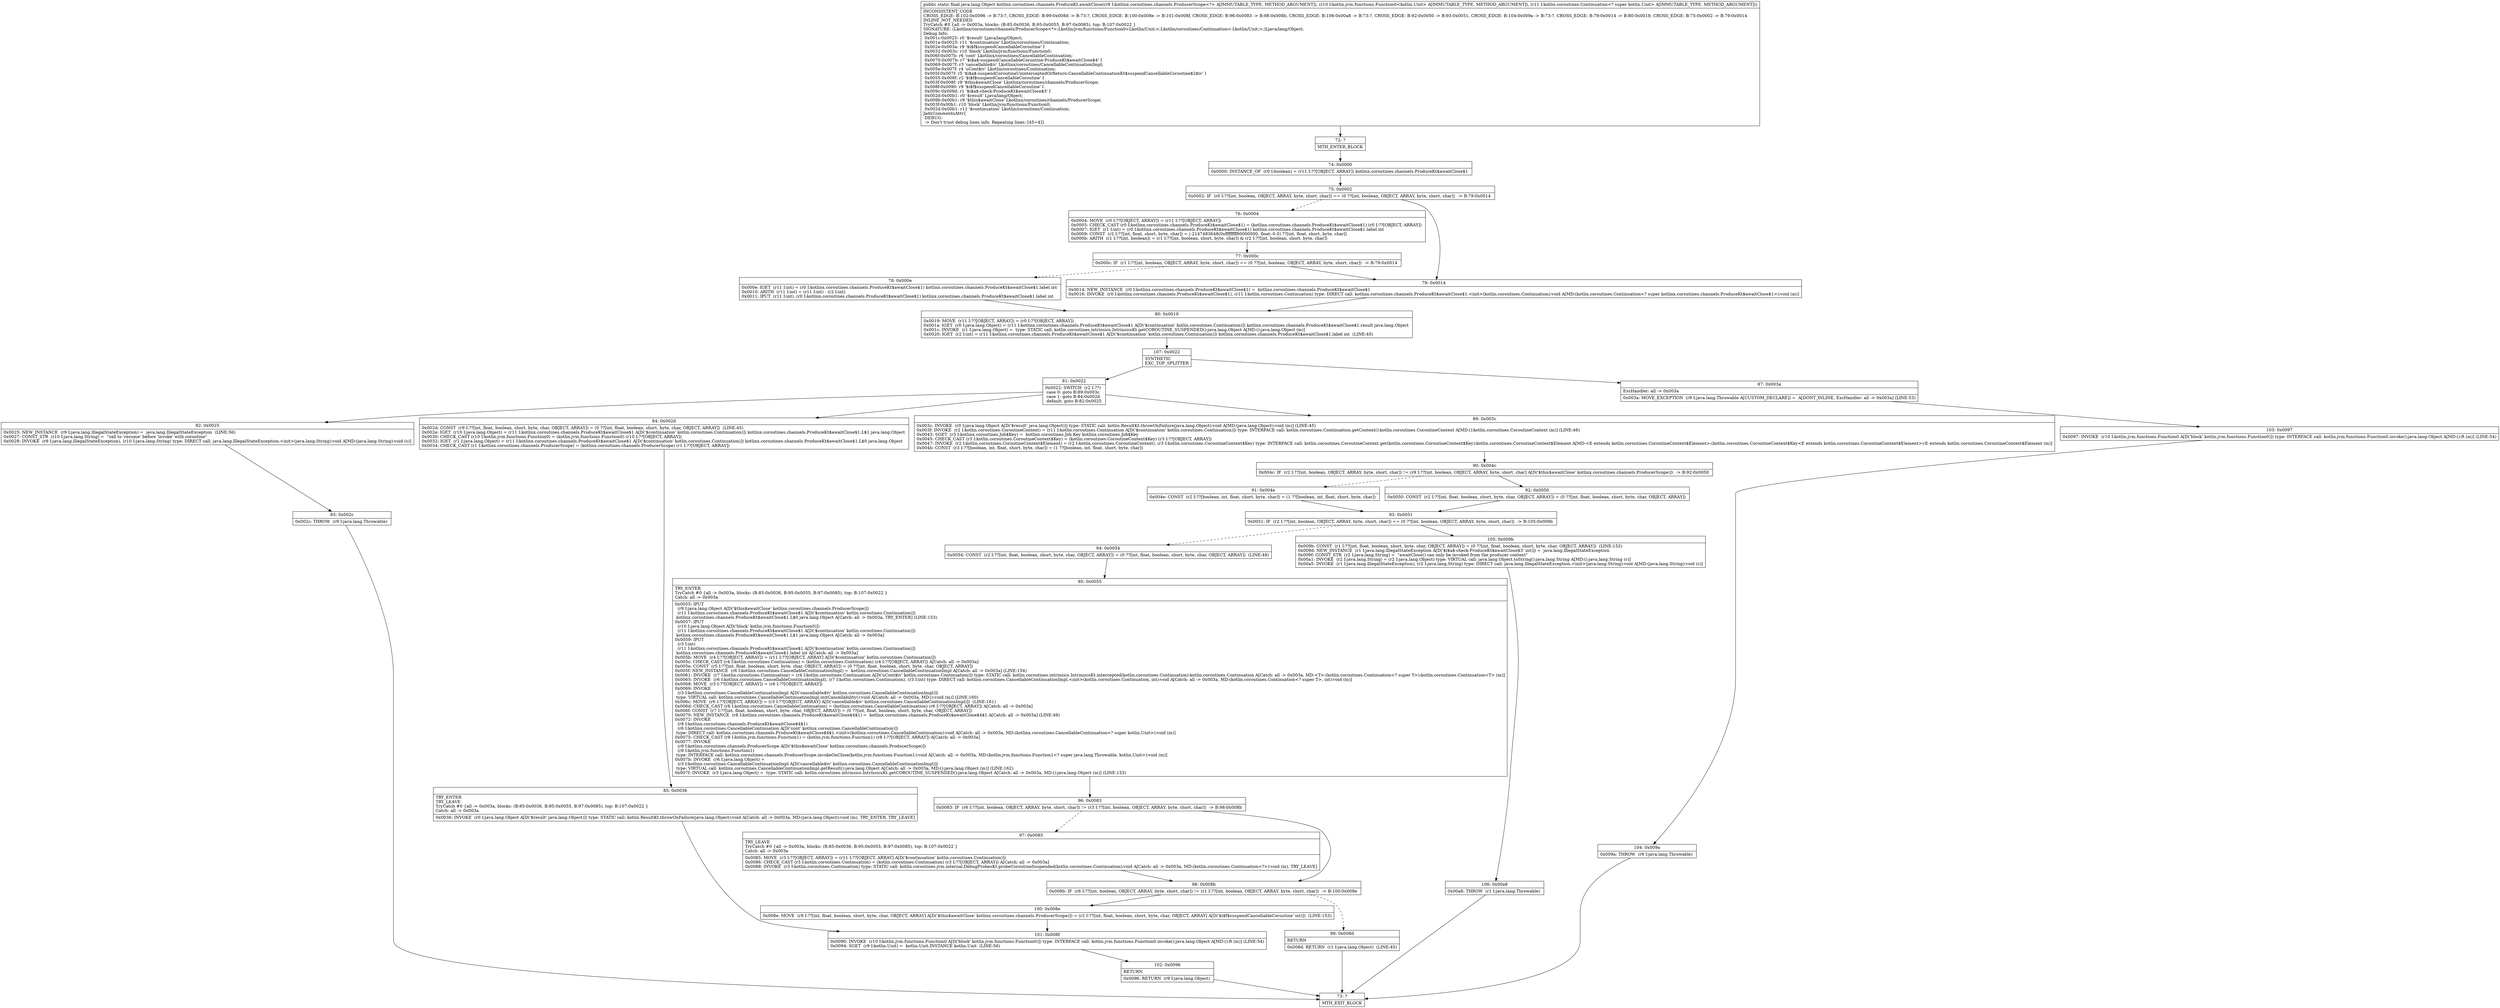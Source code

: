digraph "CFG forkotlinx.coroutines.channels.ProduceKt.awaitClose(Lkotlinx\/coroutines\/channels\/ProducerScope;Lkotlin\/jvm\/functions\/Function0;Lkotlin\/coroutines\/Continuation;)Ljava\/lang\/Object;" {
Node_72 [shape=record,label="{72\:\ ?|MTH_ENTER_BLOCK\l}"];
Node_74 [shape=record,label="{74\:\ 0x0000|0x0000: INSTANCE_OF  (r0 I:boolean) = (r11 I:??[OBJECT, ARRAY]) kotlinx.coroutines.channels.ProduceKt$awaitClose$1 \l}"];
Node_75 [shape=record,label="{75\:\ 0x0002|0x0002: IF  (r0 I:??[int, boolean, OBJECT, ARRAY, byte, short, char]) == (0 ??[int, boolean, OBJECT, ARRAY, byte, short, char])  \-\> B:79:0x0014 \l}"];
Node_76 [shape=record,label="{76\:\ 0x0004|0x0004: MOVE  (r0 I:??[OBJECT, ARRAY]) = (r11 I:??[OBJECT, ARRAY]) \l0x0005: CHECK_CAST (r0 I:kotlinx.coroutines.channels.ProduceKt$awaitClose$1) = (kotlinx.coroutines.channels.ProduceKt$awaitClose$1) (r0 I:??[OBJECT, ARRAY]) \l0x0007: IGET  (r1 I:int) = (r0 I:kotlinx.coroutines.channels.ProduceKt$awaitClose$1) kotlinx.coroutines.channels.ProduceKt$awaitClose$1.label int \l0x0009: CONST  (r2 I:??[int, float, short, byte, char]) = (\-2147483648(0xffffffff80000000, float:\-0.0) ??[int, float, short, byte, char]) \l0x000b: ARITH  (r1 I:??[int, boolean]) = (r1 I:??[int, boolean, short, byte, char]) & (r2 I:??[int, boolean, short, byte, char]) \l}"];
Node_77 [shape=record,label="{77\:\ 0x000c|0x000c: IF  (r1 I:??[int, boolean, OBJECT, ARRAY, byte, short, char]) == (0 ??[int, boolean, OBJECT, ARRAY, byte, short, char])  \-\> B:79:0x0014 \l}"];
Node_78 [shape=record,label="{78\:\ 0x000e|0x000e: IGET  (r11 I:int) = (r0 I:kotlinx.coroutines.channels.ProduceKt$awaitClose$1) kotlinx.coroutines.channels.ProduceKt$awaitClose$1.label int \l0x0010: ARITH  (r11 I:int) = (r11 I:int) \- (r2 I:int) \l0x0011: IPUT  (r11 I:int), (r0 I:kotlinx.coroutines.channels.ProduceKt$awaitClose$1) kotlinx.coroutines.channels.ProduceKt$awaitClose$1.label int \l}"];
Node_80 [shape=record,label="{80\:\ 0x0019|0x0019: MOVE  (r11 I:??[OBJECT, ARRAY]) = (r0 I:??[OBJECT, ARRAY]) \l0x001a: IGET  (r0 I:java.lang.Object) = (r11 I:kotlinx.coroutines.channels.ProduceKt$awaitClose$1 A[D('$continuation' kotlin.coroutines.Continuation)]) kotlinx.coroutines.channels.ProduceKt$awaitClose$1.result java.lang.Object \l0x001c: INVOKE  (r1 I:java.lang.Object) =  type: STATIC call: kotlin.coroutines.intrinsics.IntrinsicsKt.getCOROUTINE_SUSPENDED():java.lang.Object A[MD:():java.lang.Object (m)]\l0x0020: IGET  (r2 I:int) = (r11 I:kotlinx.coroutines.channels.ProduceKt$awaitClose$1 A[D('$continuation' kotlin.coroutines.Continuation)]) kotlinx.coroutines.channels.ProduceKt$awaitClose$1.label int  (LINE:45)\l}"];
Node_107 [shape=record,label="{107\:\ 0x0022|SYNTHETIC\lEXC_TOP_SPLITTER\l}"];
Node_81 [shape=record,label="{81\:\ 0x0022|0x0022: SWITCH  (r2 I:??)\l case 0: goto B:89:0x003c\l case 1: goto B:84:0x002d\l default: goto B:82:0x0025 \l}"];
Node_82 [shape=record,label="{82\:\ 0x0025|0x0025: NEW_INSTANCE  (r9 I:java.lang.IllegalStateException) =  java.lang.IllegalStateException  (LINE:56)\l0x0027: CONST_STR  (r10 I:java.lang.String) =  \"call to 'resume' before 'invoke' with coroutine\" \l0x0029: INVOKE  (r9 I:java.lang.IllegalStateException), (r10 I:java.lang.String) type: DIRECT call: java.lang.IllegalStateException.\<init\>(java.lang.String):void A[MD:(java.lang.String):void (c)]\l}"];
Node_83 [shape=record,label="{83\:\ 0x002c|0x002c: THROW  (r9 I:java.lang.Throwable) \l}"];
Node_73 [shape=record,label="{73\:\ ?|MTH_EXIT_BLOCK\l}"];
Node_84 [shape=record,label="{84\:\ 0x002d|0x002d: CONST  (r9 I:??[int, float, boolean, short, byte, char, OBJECT, ARRAY]) = (0 ??[int, float, boolean, short, byte, char, OBJECT, ARRAY])  (LINE:45)\l0x002e: IGET  (r10 I:java.lang.Object) = (r11 I:kotlinx.coroutines.channels.ProduceKt$awaitClose$1 A[D('$continuation' kotlin.coroutines.Continuation)]) kotlinx.coroutines.channels.ProduceKt$awaitClose$1.L$1 java.lang.Object \l0x0030: CHECK_CAST (r10 I:kotlin.jvm.functions.Function0) = (kotlin.jvm.functions.Function0) (r10 I:??[OBJECT, ARRAY]) \l0x0032: IGET  (r1 I:java.lang.Object) = (r11 I:kotlinx.coroutines.channels.ProduceKt$awaitClose$1 A[D('$continuation' kotlin.coroutines.Continuation)]) kotlinx.coroutines.channels.ProduceKt$awaitClose$1.L$0 java.lang.Object \l0x0034: CHECK_CAST (r1 I:kotlinx.coroutines.channels.ProducerScope) = (kotlinx.coroutines.channels.ProducerScope) (r1 I:??[OBJECT, ARRAY]) \l}"];
Node_85 [shape=record,label="{85\:\ 0x0036|TRY_ENTER\lTRY_LEAVE\lTryCatch #0 \{all \-\> 0x003a, blocks: (B:85:0x0036, B:95:0x0055, B:97:0x0085), top: B:107:0x0022 \}\lCatch: all \-\> 0x003a\l|0x0036: INVOKE  (r0 I:java.lang.Object A[D('$result' java.lang.Object)]) type: STATIC call: kotlin.ResultKt.throwOnFailure(java.lang.Object):void A[Catch: all \-\> 0x003a, MD:(java.lang.Object):void (m), TRY_ENTER, TRY_LEAVE]\l}"];
Node_101 [shape=record,label="{101\:\ 0x008f|0x0090: INVOKE  (r10 I:kotlin.jvm.functions.Function0 A[D('block' kotlin.jvm.functions.Function0)]) type: INTERFACE call: kotlin.jvm.functions.Function0.invoke():java.lang.Object A[MD:():R (m)] (LINE:54)\l0x0094: SGET  (r9 I:kotlin.Unit) =  kotlin.Unit.INSTANCE kotlin.Unit  (LINE:56)\l}"];
Node_102 [shape=record,label="{102\:\ 0x0096|RETURN\l|0x0096: RETURN  (r9 I:java.lang.Object) \l}"];
Node_89 [shape=record,label="{89\:\ 0x003c|0x003c: INVOKE  (r0 I:java.lang.Object A[D('$result' java.lang.Object)]) type: STATIC call: kotlin.ResultKt.throwOnFailure(java.lang.Object):void A[MD:(java.lang.Object):void (m)] (LINE:45)\l0x003f: INVOKE  (r2 I:kotlin.coroutines.CoroutineContext) = (r11 I:kotlin.coroutines.Continuation A[D('$continuation' kotlin.coroutines.Continuation)]) type: INTERFACE call: kotlin.coroutines.Continuation.getContext():kotlin.coroutines.CoroutineContext A[MD:():kotlin.coroutines.CoroutineContext (m)] (LINE:46)\l0x0043: SGET  (r3 I:kotlinx.coroutines.Job$Key) =  kotlinx.coroutines.Job.Key kotlinx.coroutines.Job$Key \l0x0045: CHECK_CAST (r3 I:kotlin.coroutines.CoroutineContext$Key) = (kotlin.coroutines.CoroutineContext$Key) (r3 I:??[OBJECT, ARRAY]) \l0x0047: INVOKE  (r2 I:kotlin.coroutines.CoroutineContext$Element) = (r2 I:kotlin.coroutines.CoroutineContext), (r3 I:kotlin.coroutines.CoroutineContext$Key) type: INTERFACE call: kotlin.coroutines.CoroutineContext.get(kotlin.coroutines.CoroutineContext$Key):kotlin.coroutines.CoroutineContext$Element A[MD:\<E extends kotlin.coroutines.CoroutineContext$Element\>:(kotlin.coroutines.CoroutineContext$Key\<E extends kotlin.coroutines.CoroutineContext$Element\>):E extends kotlin.coroutines.CoroutineContext$Element (m)]\l0x004b: CONST  (r3 I:??[boolean, int, float, short, byte, char]) = (1 ??[boolean, int, float, short, byte, char]) \l}"];
Node_90 [shape=record,label="{90\:\ 0x004c|0x004c: IF  (r2 I:??[int, boolean, OBJECT, ARRAY, byte, short, char]) != (r9 I:??[int, boolean, OBJECT, ARRAY, byte, short, char] A[D('$this$awaitClose' kotlinx.coroutines.channels.ProducerScope)])  \-\> B:92:0x0050 \l}"];
Node_91 [shape=record,label="{91\:\ 0x004e|0x004e: CONST  (r2 I:??[boolean, int, float, short, byte, char]) = (1 ??[boolean, int, float, short, byte, char]) \l}"];
Node_93 [shape=record,label="{93\:\ 0x0051|0x0051: IF  (r2 I:??[int, boolean, OBJECT, ARRAY, byte, short, char]) == (0 ??[int, boolean, OBJECT, ARRAY, byte, short, char])  \-\> B:105:0x009b \l}"];
Node_94 [shape=record,label="{94\:\ 0x0054|0x0054: CONST  (r2 I:??[int, float, boolean, short, byte, char, OBJECT, ARRAY]) = (0 ??[int, float, boolean, short, byte, char, OBJECT, ARRAY])  (LINE:48)\l}"];
Node_95 [shape=record,label="{95\:\ 0x0055|TRY_ENTER\lTryCatch #0 \{all \-\> 0x003a, blocks: (B:85:0x0036, B:95:0x0055, B:97:0x0085), top: B:107:0x0022 \}\lCatch: all \-\> 0x003a\l|0x0055: IPUT  \l  (r9 I:java.lang.Object A[D('$this$awaitClose' kotlinx.coroutines.channels.ProducerScope)])\l  (r11 I:kotlinx.coroutines.channels.ProduceKt$awaitClose$1 A[D('$continuation' kotlin.coroutines.Continuation)])\l kotlinx.coroutines.channels.ProduceKt$awaitClose$1.L$0 java.lang.Object A[Catch: all \-\> 0x003a, TRY_ENTER] (LINE:153)\l0x0057: IPUT  \l  (r10 I:java.lang.Object A[D('block' kotlin.jvm.functions.Function0)])\l  (r11 I:kotlinx.coroutines.channels.ProduceKt$awaitClose$1 A[D('$continuation' kotlin.coroutines.Continuation)])\l kotlinx.coroutines.channels.ProduceKt$awaitClose$1.L$1 java.lang.Object A[Catch: all \-\> 0x003a]\l0x0059: IPUT  \l  (r3 I:int)\l  (r11 I:kotlinx.coroutines.channels.ProduceKt$awaitClose$1 A[D('$continuation' kotlin.coroutines.Continuation)])\l kotlinx.coroutines.channels.ProduceKt$awaitClose$1.label int A[Catch: all \-\> 0x003a]\l0x005b: MOVE  (r4 I:??[OBJECT, ARRAY]) = (r11 I:??[OBJECT, ARRAY] A[D('$continuation' kotlin.coroutines.Continuation)]) \l0x005c: CHECK_CAST (r4 I:kotlin.coroutines.Continuation) = (kotlin.coroutines.Continuation) (r4 I:??[OBJECT, ARRAY]) A[Catch: all \-\> 0x003a]\l0x005e: CONST  (r5 I:??[int, float, boolean, short, byte, char, OBJECT, ARRAY]) = (0 ??[int, float, boolean, short, byte, char, OBJECT, ARRAY]) \l0x005f: NEW_INSTANCE  (r6 I:kotlinx.coroutines.CancellableContinuationImpl) =  kotlinx.coroutines.CancellableContinuationImpl A[Catch: all \-\> 0x003a] (LINE:154)\l0x0061: INVOKE  (r7 I:kotlin.coroutines.Continuation) = (r4 I:kotlin.coroutines.Continuation A[D('uCont$iv' kotlin.coroutines.Continuation)]) type: STATIC call: kotlin.coroutines.intrinsics.IntrinsicsKt.intercepted(kotlin.coroutines.Continuation):kotlin.coroutines.Continuation A[Catch: all \-\> 0x003a, MD:\<T\>:(kotlin.coroutines.Continuation\<? super T\>):kotlin.coroutines.Continuation\<T\> (m)]\l0x0065: INVOKE  (r6 I:kotlinx.coroutines.CancellableContinuationImpl), (r7 I:kotlin.coroutines.Continuation), (r3 I:int) type: DIRECT call: kotlinx.coroutines.CancellableContinuationImpl.\<init\>(kotlin.coroutines.Continuation, int):void A[Catch: all \-\> 0x003a, MD:(kotlin.coroutines.Continuation\<? super T\>, int):void (m)]\l0x0068: MOVE  (r3 I:??[OBJECT, ARRAY]) = (r6 I:??[OBJECT, ARRAY]) \l0x0069: INVOKE  \l  (r3 I:kotlinx.coroutines.CancellableContinuationImpl A[D('cancellable$iv' kotlinx.coroutines.CancellableContinuationImpl)])\l type: VIRTUAL call: kotlinx.coroutines.CancellableContinuationImpl.initCancellability():void A[Catch: all \-\> 0x003a, MD:():void (m)] (LINE:160)\l0x006c: MOVE  (r6 I:??[OBJECT, ARRAY]) = (r3 I:??[OBJECT, ARRAY] A[D('cancellable$iv' kotlinx.coroutines.CancellableContinuationImpl)])  (LINE:161)\l0x006d: CHECK_CAST (r6 I:kotlinx.coroutines.CancellableContinuation) = (kotlinx.coroutines.CancellableContinuation) (r6 I:??[OBJECT, ARRAY]) A[Catch: all \-\> 0x003a]\l0x006f: CONST  (r7 I:??[int, float, boolean, short, byte, char, OBJECT, ARRAY]) = (0 ??[int, float, boolean, short, byte, char, OBJECT, ARRAY]) \l0x0070: NEW_INSTANCE  (r8 I:kotlinx.coroutines.channels.ProduceKt$awaitClose$4$1) =  kotlinx.coroutines.channels.ProduceKt$awaitClose$4$1 A[Catch: all \-\> 0x003a] (LINE:49)\l0x0072: INVOKE  \l  (r8 I:kotlinx.coroutines.channels.ProduceKt$awaitClose$4$1)\l  (r6 I:kotlinx.coroutines.CancellableContinuation A[D('cont' kotlinx.coroutines.CancellableContinuation)])\l type: DIRECT call: kotlinx.coroutines.channels.ProduceKt$awaitClose$4$1.\<init\>(kotlinx.coroutines.CancellableContinuation):void A[Catch: all \-\> 0x003a, MD:(kotlinx.coroutines.CancellableContinuation\<? super kotlin.Unit\>):void (m)]\l0x0075: CHECK_CAST (r8 I:kotlin.jvm.functions.Function1) = (kotlin.jvm.functions.Function1) (r8 I:??[OBJECT, ARRAY]) A[Catch: all \-\> 0x003a]\l0x0077: INVOKE  \l  (r9 I:kotlinx.coroutines.channels.ProducerScope A[D('$this$awaitClose' kotlinx.coroutines.channels.ProducerScope)])\l  (r8 I:kotlin.jvm.functions.Function1)\l type: INTERFACE call: kotlinx.coroutines.channels.ProducerScope.invokeOnClose(kotlin.jvm.functions.Function1):void A[Catch: all \-\> 0x003a, MD:(kotlin.jvm.functions.Function1\<? super java.lang.Throwable, kotlin.Unit\>):void (m)]\l0x007b: INVOKE  (r6 I:java.lang.Object) = \l  (r3 I:kotlinx.coroutines.CancellableContinuationImpl A[D('cancellable$iv' kotlinx.coroutines.CancellableContinuationImpl)])\l type: VIRTUAL call: kotlinx.coroutines.CancellableContinuationImpl.getResult():java.lang.Object A[Catch: all \-\> 0x003a, MD:():java.lang.Object (m)] (LINE:162)\l0x007f: INVOKE  (r3 I:java.lang.Object) =  type: STATIC call: kotlin.coroutines.intrinsics.IntrinsicsKt.getCOROUTINE_SUSPENDED():java.lang.Object A[Catch: all \-\> 0x003a, MD:():java.lang.Object (m)] (LINE:153)\l}"];
Node_96 [shape=record,label="{96\:\ 0x0083|0x0083: IF  (r6 I:??[int, boolean, OBJECT, ARRAY, byte, short, char]) != (r3 I:??[int, boolean, OBJECT, ARRAY, byte, short, char])  \-\> B:98:0x008b \l}"];
Node_97 [shape=record,label="{97\:\ 0x0085|TRY_LEAVE\lTryCatch #0 \{all \-\> 0x003a, blocks: (B:85:0x0036, B:95:0x0055, B:97:0x0085), top: B:107:0x0022 \}\lCatch: all \-\> 0x003a\l|0x0085: MOVE  (r3 I:??[OBJECT, ARRAY]) = (r11 I:??[OBJECT, ARRAY] A[D('$continuation' kotlin.coroutines.Continuation)]) \l0x0086: CHECK_CAST (r3 I:kotlin.coroutines.Continuation) = (kotlin.coroutines.Continuation) (r3 I:??[OBJECT, ARRAY]) A[Catch: all \-\> 0x003a]\l0x0088: INVOKE  (r3 I:kotlin.coroutines.Continuation) type: STATIC call: kotlin.coroutines.jvm.internal.DebugProbesKt.probeCoroutineSuspended(kotlin.coroutines.Continuation):void A[Catch: all \-\> 0x003a, MD:(kotlin.coroutines.Continuation\<?\>):void (m), TRY_LEAVE]\l}"];
Node_98 [shape=record,label="{98\:\ 0x008b|0x008b: IF  (r6 I:??[int, boolean, OBJECT, ARRAY, byte, short, char]) != (r1 I:??[int, boolean, OBJECT, ARRAY, byte, short, char])  \-\> B:100:0x008e \l}"];
Node_99 [shape=record,label="{99\:\ 0x008d|RETURN\l|0x008d: RETURN  (r1 I:java.lang.Object)  (LINE:45)\l}"];
Node_100 [shape=record,label="{100\:\ 0x008e|0x008e: MOVE  (r9 I:??[int, float, boolean, short, byte, char, OBJECT, ARRAY] A[D('$this$awaitClose' kotlinx.coroutines.channels.ProducerScope)]) = (r2 I:??[int, float, boolean, short, byte, char, OBJECT, ARRAY] A[D('$i$f$suspendCancellableCoroutine' int)])  (LINE:153)\l}"];
Node_105 [shape=record,label="{105\:\ 0x009b|0x009b: CONST  (r1 I:??[int, float, boolean, short, byte, char, OBJECT, ARRAY]) = (0 ??[int, float, boolean, short, byte, char, OBJECT, ARRAY])  (LINE:152)\l0x009d: NEW_INSTANCE  (r1 I:java.lang.IllegalStateException A[D('$i$a$\-check\-ProduceKt$awaitClose$3' int)]) =  java.lang.IllegalStateException \l0x009f: CONST_STR  (r2 I:java.lang.String) =  \"awaitClose() can only be invoked from the producer context\" \l0x00a1: INVOKE  (r2 I:java.lang.String) = (r2 I:java.lang.Object) type: VIRTUAL call: java.lang.Object.toString():java.lang.String A[MD:():java.lang.String (c)]\l0x00a5: INVOKE  (r1 I:java.lang.IllegalStateException), (r2 I:java.lang.String) type: DIRECT call: java.lang.IllegalStateException.\<init\>(java.lang.String):void A[MD:(java.lang.String):void (c)]\l}"];
Node_106 [shape=record,label="{106\:\ 0x00a8|0x00a8: THROW  (r1 I:java.lang.Throwable) \l}"];
Node_92 [shape=record,label="{92\:\ 0x0050|0x0050: CONST  (r2 I:??[int, float, boolean, short, byte, char, OBJECT, ARRAY]) = (0 ??[int, float, boolean, short, byte, char, OBJECT, ARRAY]) \l}"];
Node_87 [shape=record,label="{87\:\ 0x003a|ExcHandler: all \-\> 0x003a\l|0x003a: MOVE_EXCEPTION  (r9 I:java.lang.Throwable A[CUSTOM_DECLARE]) =  A[DONT_INLINE, ExcHandler: all \-\> 0x003a] (LINE:53)\l}"];
Node_103 [shape=record,label="{103\:\ 0x0097|0x0097: INVOKE  (r10 I:kotlin.jvm.functions.Function0 A[D('block' kotlin.jvm.functions.Function0)]) type: INTERFACE call: kotlin.jvm.functions.Function0.invoke():java.lang.Object A[MD:():R (m)] (LINE:54)\l}"];
Node_104 [shape=record,label="{104\:\ 0x009a|0x009a: THROW  (r9 I:java.lang.Throwable) \l}"];
Node_79 [shape=record,label="{79\:\ 0x0014|0x0014: NEW_INSTANCE  (r0 I:kotlinx.coroutines.channels.ProduceKt$awaitClose$1) =  kotlinx.coroutines.channels.ProduceKt$awaitClose$1 \l0x0016: INVOKE  (r0 I:kotlinx.coroutines.channels.ProduceKt$awaitClose$1), (r11 I:kotlin.coroutines.Continuation) type: DIRECT call: kotlinx.coroutines.channels.ProduceKt$awaitClose$1.\<init\>(kotlin.coroutines.Continuation):void A[MD:(kotlin.coroutines.Continuation\<? super kotlinx.coroutines.channels.ProduceKt$awaitClose$1\>):void (m)]\l}"];
MethodNode[shape=record,label="{public static final java.lang.Object kotlinx.coroutines.channels.ProduceKt.awaitClose((r9 I:kotlinx.coroutines.channels.ProducerScope\<?\> A[IMMUTABLE_TYPE, METHOD_ARGUMENT]), (r10 I:kotlin.jvm.functions.Function0\<kotlin.Unit\> A[IMMUTABLE_TYPE, METHOD_ARGUMENT]), (r11 I:kotlin.coroutines.Continuation\<? super kotlin.Unit\> A[IMMUTABLE_TYPE, METHOD_ARGUMENT]))  | INCONSISTENT_CODE\lCROSS_EDGE: B:102:0x0096 \-\> B:73:?, CROSS_EDGE: B:99:0x008d \-\> B:73:?, CROSS_EDGE: B:100:0x008e \-\> B:101:0x008f, CROSS_EDGE: B:96:0x0083 \-\> B:98:0x008b, CROSS_EDGE: B:106:0x00a8 \-\> B:73:?, CROSS_EDGE: B:92:0x0050 \-\> B:93:0x0051, CROSS_EDGE: B:104:0x009a \-\> B:73:?, CROSS_EDGE: B:79:0x0014 \-\> B:80:0x0019, CROSS_EDGE: B:75:0x0002 \-\> B:79:0x0014\lINLINE_NOT_NEEDED\lTryCatch #0 \{all \-\> 0x003a, blocks: (B:85:0x0036, B:95:0x0055, B:97:0x0085), top: B:107:0x0022 \}\lSIGNATURE: (Lkotlinx\/coroutines\/channels\/ProducerScope\<*\>;Lkotlin\/jvm\/functions\/Function0\<Lkotlin\/Unit;\>;Lkotlin\/coroutines\/Continuation\<\-Lkotlin\/Unit;\>;)Ljava\/lang\/Object;\lDebug Info:\l  0x001c\-0x0025: r0 '$result' Ljava\/lang\/Object;\l  0x001a\-0x0025: r11 '$continuation' Lkotlin\/coroutines\/Continuation;\l  0x002e\-0x003a: r9 '$i$f$suspendCancellableCoroutine' I\l  0x0032\-0x003c: r10 'block' Lkotlin\/jvm\/functions\/Function0;\l  0x006f\-0x007b: r6 'cont' Lkotlinx\/coroutines\/CancellableContinuation;\l  0x0070\-0x007b: r7 '$i$a$\-suspendCancellableCoroutine\-ProduceKt$awaitClose$4' I\l  0x0069\-0x007f: r3 'cancellable$iv' Lkotlinx\/coroutines\/CancellableContinuationImpl;\l  0x005e\-0x007f: r4 'uCont$iv' Lkotlin\/coroutines\/Continuation;\l  0x005f\-0x007f: r5 '$i$a$\-suspendCoroutineUninterceptedOrReturn\-CancellableContinuationKt$suspendCancellableCoroutine$2$iv' I\l  0x0055\-0x008f: r2 '$i$f$suspendCancellableCoroutine' I\l  0x003f\-0x008f: r9 '$this$awaitClose' Lkotlinx\/coroutines\/channels\/ProducerScope;\l  0x008f\-0x0090: r9 '$i$f$suspendCancellableCoroutine' I\l  0x009c\-0x009d: r1 '$i$a$\-check\-ProduceKt$awaitClose$3' I\l  0x002d\-0x00b1: r0 '$result' Ljava\/lang\/Object;\l  0x009b\-0x00b1: r9 '$this$awaitClose' Lkotlinx\/coroutines\/channels\/ProducerScope;\l  0x003f\-0x00b1: r10 'block' Lkotlin\/jvm\/functions\/Function0;\l  0x002d\-0x00b1: r11 '$continuation' Lkotlin\/coroutines\/Continuation;\lJadxCommentsAttr\{\l DEBUG: \l \-\> Don't trust debug lines info. Repeating lines: [45=4]\}\l}"];
MethodNode -> Node_72;Node_72 -> Node_74;
Node_74 -> Node_75;
Node_75 -> Node_76[style=dashed];
Node_75 -> Node_79;
Node_76 -> Node_77;
Node_77 -> Node_78[style=dashed];
Node_77 -> Node_79;
Node_78 -> Node_80;
Node_80 -> Node_107;
Node_107 -> Node_81;
Node_107 -> Node_87;
Node_81 -> Node_82;
Node_81 -> Node_84;
Node_81 -> Node_89;
Node_82 -> Node_83;
Node_83 -> Node_73;
Node_84 -> Node_85;
Node_85 -> Node_101;
Node_101 -> Node_102;
Node_102 -> Node_73;
Node_89 -> Node_90;
Node_90 -> Node_91[style=dashed];
Node_90 -> Node_92;
Node_91 -> Node_93;
Node_93 -> Node_94[style=dashed];
Node_93 -> Node_105;
Node_94 -> Node_95;
Node_95 -> Node_96;
Node_96 -> Node_97[style=dashed];
Node_96 -> Node_98;
Node_97 -> Node_98;
Node_98 -> Node_99[style=dashed];
Node_98 -> Node_100;
Node_99 -> Node_73;
Node_100 -> Node_101;
Node_105 -> Node_106;
Node_106 -> Node_73;
Node_92 -> Node_93;
Node_87 -> Node_103;
Node_103 -> Node_104;
Node_104 -> Node_73;
Node_79 -> Node_80;
}

